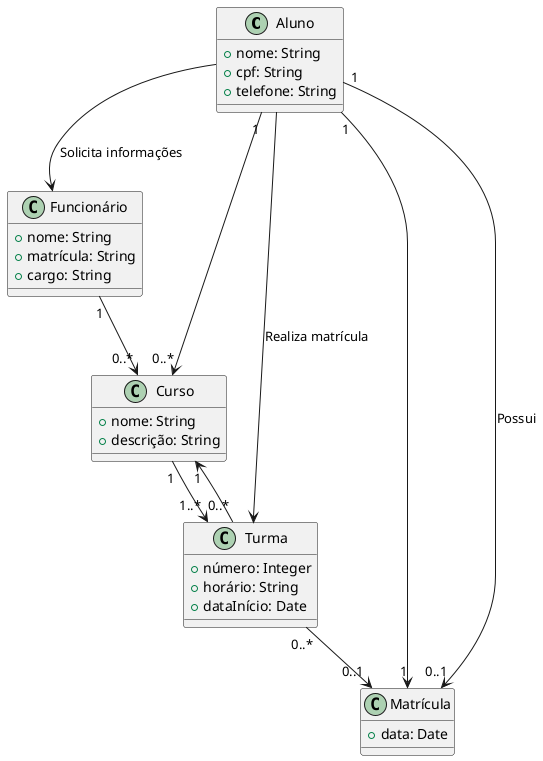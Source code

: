 ' Exercício - Desenvolva o Modelo de
' Domínio do estudo de caso a seguir:

' Matrículas em Curso.

' O aluno solicita informações ao
' funcionário da empresa sobre quais
' cursos a empresa oferece. Se o aluno se
' interessar por algum curso, pedirá
' informações a respeito de quais turmas
' do curso em questão se encontram em
' aberto, qual o horário em que as aulas
' serão ministradas, qual a data prevista
' para início das aulas. Caso o horário da
' turma seja compatível com os horários do
' aluno, este pode realizar a matrícula em
' uma turma relativa ao curso em que se
' interessou. Caso o aluno nunca tenha
' feito nenhum curso na empresa e
' portanto não esteja cadastrado, o aluno
' deverá ser registrado antes de realizar a
' matrícula.

@startuml

class Aluno {
    +nome: String
    +cpf: String
    +telefone: String
}

class Funcionário {
    +nome: String
    +matrícula: String
    +cargo: String
}

class Curso {
    +nome: String
    +descrição: String
}

class Turma {
    +número: Integer
    +horário: String
    +dataInício: Date
}

class Matrícula {
    +data: Date
}

Aluno "1" --> "0..*" Curso
Aluno "1" --> "1" Matrícula
Funcionário "1" --> "0..*" Curso
Curso "1" --> "1..*" Turma
Turma "0..*" --> "1" Curso
Turma "0..*" --> "0..1" Matrícula
Aluno --> Funcionário : Solicita informações
Aluno --> Turma : Realiza matrícula
Aluno "1" --> "0..1" Matrícula : Possui

@enduml